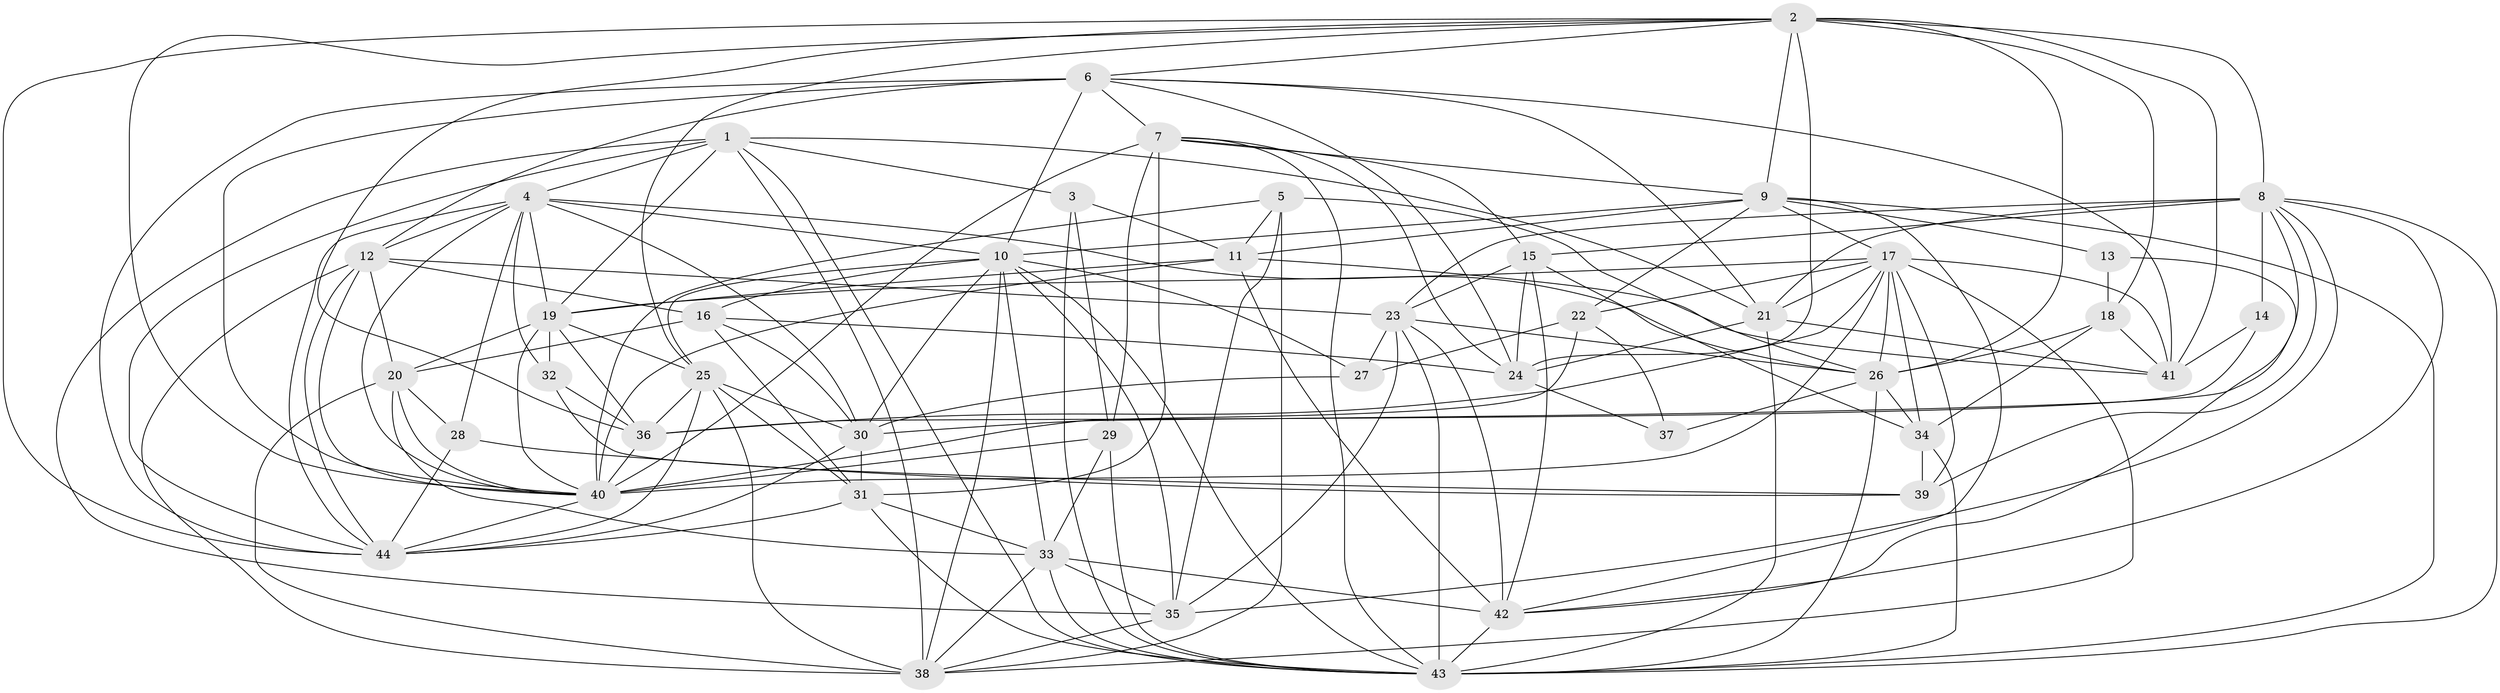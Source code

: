 // original degree distribution, {4: 0.2638888888888889, 3: 0.3125, 5: 0.1388888888888889, 2: 0.11805555555555555, 6: 0.10416666666666667, 7: 0.04861111111111111, 8: 0.013888888888888888}
// Generated by graph-tools (version 1.1) at 2025/37/03/04/25 23:37:11]
// undirected, 44 vertices, 162 edges
graph export_dot {
  node [color=gray90,style=filled];
  1;
  2;
  3;
  4;
  5;
  6;
  7;
  8;
  9;
  10;
  11;
  12;
  13;
  14;
  15;
  16;
  17;
  18;
  19;
  20;
  21;
  22;
  23;
  24;
  25;
  26;
  27;
  28;
  29;
  30;
  31;
  32;
  33;
  34;
  35;
  36;
  37;
  38;
  39;
  40;
  41;
  42;
  43;
  44;
  1 -- 3 [weight=1.0];
  1 -- 4 [weight=1.0];
  1 -- 19 [weight=1.0];
  1 -- 21 [weight=1.0];
  1 -- 35 [weight=1.0];
  1 -- 38 [weight=1.0];
  1 -- 43 [weight=1.0];
  1 -- 44 [weight=1.0];
  2 -- 6 [weight=1.0];
  2 -- 8 [weight=1.0];
  2 -- 9 [weight=1.0];
  2 -- 18 [weight=2.0];
  2 -- 24 [weight=1.0];
  2 -- 25 [weight=1.0];
  2 -- 26 [weight=1.0];
  2 -- 36 [weight=1.0];
  2 -- 40 [weight=1.0];
  2 -- 41 [weight=2.0];
  2 -- 44 [weight=2.0];
  3 -- 11 [weight=1.0];
  3 -- 29 [weight=1.0];
  3 -- 43 [weight=1.0];
  4 -- 10 [weight=1.0];
  4 -- 12 [weight=1.0];
  4 -- 19 [weight=1.0];
  4 -- 26 [weight=2.0];
  4 -- 28 [weight=1.0];
  4 -- 30 [weight=1.0];
  4 -- 32 [weight=1.0];
  4 -- 40 [weight=1.0];
  4 -- 44 [weight=1.0];
  5 -- 11 [weight=1.0];
  5 -- 26 [weight=1.0];
  5 -- 35 [weight=1.0];
  5 -- 38 [weight=1.0];
  5 -- 40 [weight=1.0];
  6 -- 7 [weight=1.0];
  6 -- 10 [weight=2.0];
  6 -- 12 [weight=1.0];
  6 -- 21 [weight=1.0];
  6 -- 24 [weight=1.0];
  6 -- 40 [weight=1.0];
  6 -- 41 [weight=1.0];
  6 -- 44 [weight=1.0];
  7 -- 9 [weight=1.0];
  7 -- 15 [weight=1.0];
  7 -- 24 [weight=1.0];
  7 -- 29 [weight=1.0];
  7 -- 31 [weight=1.0];
  7 -- 40 [weight=2.0];
  7 -- 43 [weight=1.0];
  8 -- 14 [weight=1.0];
  8 -- 15 [weight=1.0];
  8 -- 21 [weight=2.0];
  8 -- 23 [weight=1.0];
  8 -- 30 [weight=1.0];
  8 -- 35 [weight=1.0];
  8 -- 39 [weight=1.0];
  8 -- 42 [weight=1.0];
  8 -- 43 [weight=1.0];
  9 -- 10 [weight=1.0];
  9 -- 11 [weight=1.0];
  9 -- 13 [weight=1.0];
  9 -- 17 [weight=1.0];
  9 -- 22 [weight=1.0];
  9 -- 42 [weight=1.0];
  9 -- 43 [weight=1.0];
  10 -- 16 [weight=1.0];
  10 -- 25 [weight=1.0];
  10 -- 27 [weight=1.0];
  10 -- 30 [weight=1.0];
  10 -- 33 [weight=1.0];
  10 -- 35 [weight=1.0];
  10 -- 38 [weight=2.0];
  10 -- 43 [weight=1.0];
  11 -- 19 [weight=1.0];
  11 -- 40 [weight=2.0];
  11 -- 41 [weight=1.0];
  11 -- 42 [weight=1.0];
  12 -- 16 [weight=2.0];
  12 -- 20 [weight=1.0];
  12 -- 23 [weight=1.0];
  12 -- 38 [weight=2.0];
  12 -- 40 [weight=1.0];
  12 -- 44 [weight=1.0];
  13 -- 18 [weight=1.0];
  13 -- 42 [weight=1.0];
  14 -- 36 [weight=2.0];
  14 -- 41 [weight=2.0];
  15 -- 23 [weight=1.0];
  15 -- 24 [weight=1.0];
  15 -- 34 [weight=1.0];
  15 -- 42 [weight=1.0];
  16 -- 20 [weight=1.0];
  16 -- 24 [weight=1.0];
  16 -- 30 [weight=1.0];
  16 -- 31 [weight=2.0];
  17 -- 19 [weight=1.0];
  17 -- 21 [weight=1.0];
  17 -- 22 [weight=1.0];
  17 -- 26 [weight=1.0];
  17 -- 34 [weight=1.0];
  17 -- 36 [weight=1.0];
  17 -- 38 [weight=1.0];
  17 -- 39 [weight=1.0];
  17 -- 40 [weight=1.0];
  17 -- 41 [weight=2.0];
  18 -- 26 [weight=1.0];
  18 -- 34 [weight=1.0];
  18 -- 41 [weight=1.0];
  19 -- 20 [weight=1.0];
  19 -- 25 [weight=1.0];
  19 -- 32 [weight=1.0];
  19 -- 36 [weight=2.0];
  19 -- 40 [weight=1.0];
  20 -- 28 [weight=1.0];
  20 -- 33 [weight=1.0];
  20 -- 38 [weight=1.0];
  20 -- 40 [weight=1.0];
  21 -- 24 [weight=1.0];
  21 -- 41 [weight=1.0];
  21 -- 43 [weight=1.0];
  22 -- 27 [weight=1.0];
  22 -- 37 [weight=1.0];
  22 -- 40 [weight=2.0];
  23 -- 26 [weight=1.0];
  23 -- 27 [weight=1.0];
  23 -- 35 [weight=1.0];
  23 -- 42 [weight=1.0];
  23 -- 43 [weight=1.0];
  24 -- 37 [weight=1.0];
  25 -- 30 [weight=2.0];
  25 -- 31 [weight=1.0];
  25 -- 36 [weight=1.0];
  25 -- 38 [weight=2.0];
  25 -- 44 [weight=1.0];
  26 -- 34 [weight=2.0];
  26 -- 37 [weight=1.0];
  26 -- 43 [weight=1.0];
  27 -- 30 [weight=1.0];
  28 -- 39 [weight=1.0];
  28 -- 44 [weight=1.0];
  29 -- 33 [weight=1.0];
  29 -- 40 [weight=1.0];
  29 -- 43 [weight=1.0];
  30 -- 31 [weight=2.0];
  30 -- 44 [weight=1.0];
  31 -- 33 [weight=2.0];
  31 -- 43 [weight=1.0];
  31 -- 44 [weight=2.0];
  32 -- 36 [weight=1.0];
  32 -- 39 [weight=1.0];
  33 -- 35 [weight=1.0];
  33 -- 38 [weight=1.0];
  33 -- 42 [weight=1.0];
  33 -- 43 [weight=1.0];
  34 -- 39 [weight=1.0];
  34 -- 43 [weight=1.0];
  35 -- 38 [weight=1.0];
  36 -- 40 [weight=1.0];
  40 -- 44 [weight=1.0];
  42 -- 43 [weight=2.0];
}
